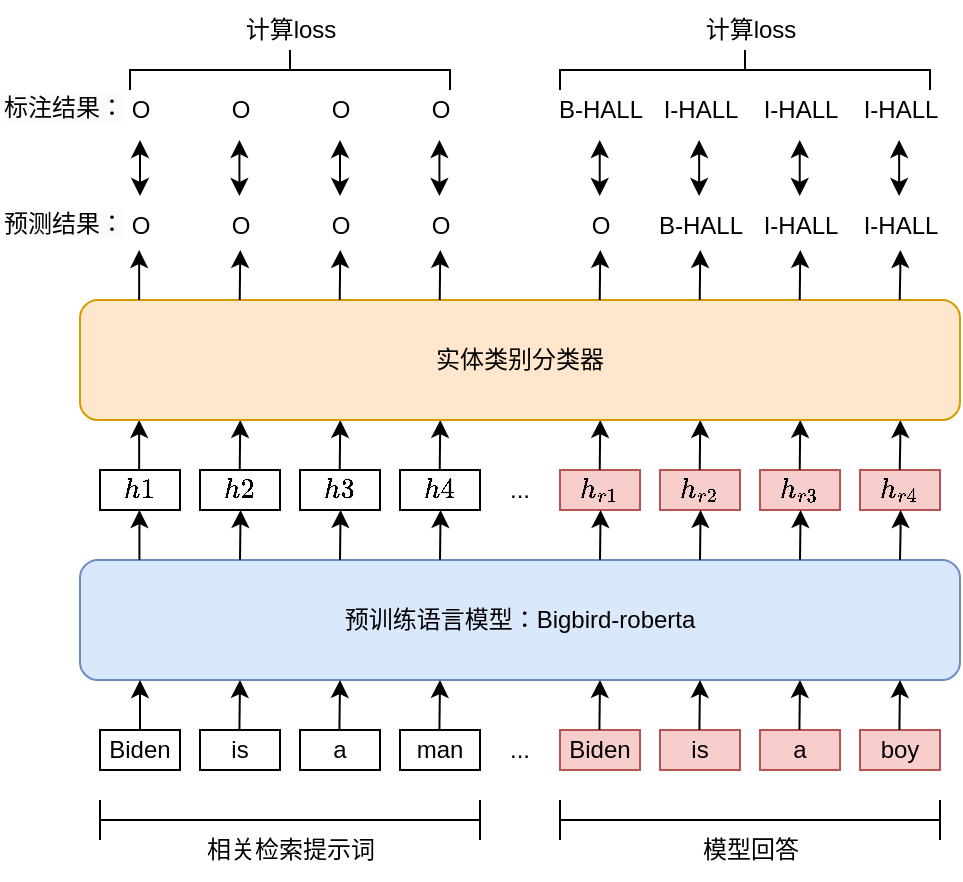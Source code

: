 <mxfile version="24.0.7" type="github" pages="3">
  <diagram name="第 1 页" id="Zc-eI03FVCKxNuxr0bWm">
    <mxGraphModel dx="1044" dy="591" grid="1" gridSize="10" guides="1" tooltips="1" connect="1" arrows="1" fold="1" page="1" pageScale="1" pageWidth="827" pageHeight="1169" math="1" shadow="0">
      <root>
        <mxCell id="0" />
        <mxCell id="1" parent="0" />
        <mxCell id="HCkqNYR4BkQpzn93FW9C-5" value="Biden" style="rounded=0;whiteSpace=wrap;html=1;fillColor=#f8cecc;strokeColor=#b85450;" vertex="1" parent="1">
          <mxGeometry x="360" y="425" width="40" height="20" as="geometry" />
        </mxCell>
        <mxCell id="HCkqNYR4BkQpzn93FW9C-7" value="is" style="rounded=0;whiteSpace=wrap;html=1;fillColor=#f8cecc;strokeColor=#b85450;" vertex="1" parent="1">
          <mxGeometry x="410" y="425" width="40" height="20" as="geometry" />
        </mxCell>
        <mxCell id="HCkqNYR4BkQpzn93FW9C-8" value="a" style="rounded=0;whiteSpace=wrap;html=1;fillColor=#f8cecc;strokeColor=#b85450;" vertex="1" parent="1">
          <mxGeometry x="460" y="425" width="40" height="20" as="geometry" />
        </mxCell>
        <mxCell id="HCkqNYR4BkQpzn93FW9C-9" value="boy" style="rounded=0;whiteSpace=wrap;html=1;fillColor=#f8cecc;strokeColor=#b85450;" vertex="1" parent="1">
          <mxGeometry x="510" y="425" width="40" height="20" as="geometry" />
        </mxCell>
        <mxCell id="HCkqNYR4BkQpzn93FW9C-11" value="Biden" style="rounded=0;whiteSpace=wrap;html=1;" vertex="1" parent="1">
          <mxGeometry x="130" y="425" width="40" height="20" as="geometry" />
        </mxCell>
        <mxCell id="HCkqNYR4BkQpzn93FW9C-13" value="..." style="text;html=1;align=center;verticalAlign=middle;whiteSpace=wrap;rounded=0;" vertex="1" parent="1">
          <mxGeometry x="310" y="420" width="60" height="30" as="geometry" />
        </mxCell>
        <mxCell id="HCkqNYR4BkQpzn93FW9C-16" value="is" style="rounded=0;whiteSpace=wrap;html=1;" vertex="1" parent="1">
          <mxGeometry x="180" y="425" width="40" height="20" as="geometry" />
        </mxCell>
        <mxCell id="HCkqNYR4BkQpzn93FW9C-17" value="a" style="rounded=0;whiteSpace=wrap;html=1;" vertex="1" parent="1">
          <mxGeometry x="230" y="425" width="40" height="20" as="geometry" />
        </mxCell>
        <mxCell id="HCkqNYR4BkQpzn93FW9C-18" value="man" style="rounded=0;whiteSpace=wrap;html=1;" vertex="1" parent="1">
          <mxGeometry x="280" y="425" width="40" height="20" as="geometry" />
        </mxCell>
        <mxCell id="HCkqNYR4BkQpzn93FW9C-20" value="" style="shape=crossbar;whiteSpace=wrap;html=1;rounded=1;" vertex="1" parent="1">
          <mxGeometry x="130" y="460" width="190" height="20" as="geometry" />
        </mxCell>
        <mxCell id="HCkqNYR4BkQpzn93FW9C-22" value="相关检索提示词" style="text;html=1;align=center;verticalAlign=middle;resizable=0;points=[];autosize=1;strokeColor=none;fillColor=none;" vertex="1" parent="1">
          <mxGeometry x="170" y="470" width="110" height="30" as="geometry" />
        </mxCell>
        <mxCell id="HCkqNYR4BkQpzn93FW9C-23" value="" style="shape=crossbar;whiteSpace=wrap;html=1;rounded=1;" vertex="1" parent="1">
          <mxGeometry x="360" y="460" width="190" height="20" as="geometry" />
        </mxCell>
        <mxCell id="HCkqNYR4BkQpzn93FW9C-24" value="模型回答" style="text;html=1;align=center;verticalAlign=middle;resizable=0;points=[];autosize=1;strokeColor=none;fillColor=none;" vertex="1" parent="1">
          <mxGeometry x="420" y="470" width="70" height="30" as="geometry" />
        </mxCell>
        <mxCell id="HCkqNYR4BkQpzn93FW9C-27" value="预训练语言模型：Bigbird-roberta" style="rounded=1;whiteSpace=wrap;html=1;fillColor=#dae8fc;strokeColor=#6c8ebf;" vertex="1" parent="1">
          <mxGeometry x="120" y="340" width="440" height="60" as="geometry" />
        </mxCell>
        <mxCell id="HCkqNYR4BkQpzn93FW9C-28" value="" style="endArrow=classic;html=1;rounded=0;exitX=0.5;exitY=0;exitDx=0;exitDy=0;" edge="1" parent="1" source="HCkqNYR4BkQpzn93FW9C-11">
          <mxGeometry width="50" height="50" relative="1" as="geometry">
            <mxPoint x="370" y="330" as="sourcePoint" />
            <mxPoint x="150" y="400" as="targetPoint" />
          </mxGeometry>
        </mxCell>
        <mxCell id="HCkqNYR4BkQpzn93FW9C-29" value="" style="endArrow=classic;html=1;rounded=0;exitX=0.5;exitY=0;exitDx=0;exitDy=0;" edge="1" parent="1">
          <mxGeometry width="50" height="50" relative="1" as="geometry">
            <mxPoint x="199.71" y="425" as="sourcePoint" />
            <mxPoint x="200" y="400" as="targetPoint" />
          </mxGeometry>
        </mxCell>
        <mxCell id="HCkqNYR4BkQpzn93FW9C-30" value="" style="endArrow=classic;html=1;rounded=0;exitX=0.5;exitY=0;exitDx=0;exitDy=0;" edge="1" parent="1">
          <mxGeometry width="50" height="50" relative="1" as="geometry">
            <mxPoint x="249.71" y="425" as="sourcePoint" />
            <mxPoint x="250" y="400" as="targetPoint" />
          </mxGeometry>
        </mxCell>
        <mxCell id="HCkqNYR4BkQpzn93FW9C-31" value="" style="endArrow=classic;html=1;rounded=0;exitX=0.5;exitY=0;exitDx=0;exitDy=0;" edge="1" parent="1">
          <mxGeometry width="50" height="50" relative="1" as="geometry">
            <mxPoint x="299.71" y="425" as="sourcePoint" />
            <mxPoint x="300" y="400" as="targetPoint" />
          </mxGeometry>
        </mxCell>
        <mxCell id="HCkqNYR4BkQpzn93FW9C-32" value="" style="endArrow=classic;html=1;rounded=0;exitX=0.5;exitY=0;exitDx=0;exitDy=0;" edge="1" parent="1">
          <mxGeometry width="50" height="50" relative="1" as="geometry">
            <mxPoint x="379.71" y="425" as="sourcePoint" />
            <mxPoint x="380" y="400" as="targetPoint" />
          </mxGeometry>
        </mxCell>
        <mxCell id="HCkqNYR4BkQpzn93FW9C-33" value="" style="endArrow=classic;html=1;rounded=0;exitX=0.5;exitY=0;exitDx=0;exitDy=0;" edge="1" parent="1">
          <mxGeometry width="50" height="50" relative="1" as="geometry">
            <mxPoint x="429.71" y="425" as="sourcePoint" />
            <mxPoint x="430" y="400" as="targetPoint" />
          </mxGeometry>
        </mxCell>
        <mxCell id="HCkqNYR4BkQpzn93FW9C-34" value="" style="endArrow=classic;html=1;rounded=0;exitX=0.5;exitY=0;exitDx=0;exitDy=0;" edge="1" parent="1">
          <mxGeometry width="50" height="50" relative="1" as="geometry">
            <mxPoint x="479.71" y="425" as="sourcePoint" />
            <mxPoint x="480" y="400" as="targetPoint" />
          </mxGeometry>
        </mxCell>
        <mxCell id="HCkqNYR4BkQpzn93FW9C-35" value="" style="endArrow=classic;html=1;rounded=0;exitX=0.5;exitY=0;exitDx=0;exitDy=0;" edge="1" parent="1">
          <mxGeometry width="50" height="50" relative="1" as="geometry">
            <mxPoint x="529.71" y="425" as="sourcePoint" />
            <mxPoint x="530" y="400" as="targetPoint" />
          </mxGeometry>
        </mxCell>
        <mxCell id="HCkqNYR4BkQpzn93FW9C-36" value="`h_{r1}`" style="rounded=0;whiteSpace=wrap;html=1;fillColor=#f8cecc;strokeColor=#b85450;" vertex="1" parent="1">
          <mxGeometry x="360" y="295" width="40" height="20" as="geometry" />
        </mxCell>
        <mxCell id="HCkqNYR4BkQpzn93FW9C-37" value="`h_{r2}`" style="rounded=0;whiteSpace=wrap;html=1;fillColor=#f8cecc;strokeColor=#b85450;" vertex="1" parent="1">
          <mxGeometry x="410" y="295" width="40" height="20" as="geometry" />
        </mxCell>
        <mxCell id="HCkqNYR4BkQpzn93FW9C-38" value="`h_{r3}`" style="rounded=0;whiteSpace=wrap;html=1;fillColor=#f8cecc;strokeColor=#b85450;" vertex="1" parent="1">
          <mxGeometry x="460" y="295" width="40" height="20" as="geometry" />
        </mxCell>
        <mxCell id="HCkqNYR4BkQpzn93FW9C-39" value="`h_{r4}`" style="rounded=0;whiteSpace=wrap;html=1;fillColor=#f8cecc;strokeColor=#b85450;" vertex="1" parent="1">
          <mxGeometry x="510" y="295" width="40" height="20" as="geometry" />
        </mxCell>
        <mxCell id="HCkqNYR4BkQpzn93FW9C-40" value="`h1`" style="rounded=0;whiteSpace=wrap;html=1;" vertex="1" parent="1">
          <mxGeometry x="130" y="295" width="40" height="20" as="geometry" />
        </mxCell>
        <mxCell id="HCkqNYR4BkQpzn93FW9C-41" value="..." style="text;html=1;align=center;verticalAlign=middle;whiteSpace=wrap;rounded=0;" vertex="1" parent="1">
          <mxGeometry x="310" y="290" width="60" height="30" as="geometry" />
        </mxCell>
        <mxCell id="HCkqNYR4BkQpzn93FW9C-42" value="`h2`" style="rounded=0;whiteSpace=wrap;html=1;" vertex="1" parent="1">
          <mxGeometry x="180" y="295" width="40" height="20" as="geometry" />
        </mxCell>
        <mxCell id="HCkqNYR4BkQpzn93FW9C-43" value="`h3`" style="rounded=0;whiteSpace=wrap;html=1;" vertex="1" parent="1">
          <mxGeometry x="230" y="295" width="40" height="20" as="geometry" />
        </mxCell>
        <mxCell id="HCkqNYR4BkQpzn93FW9C-44" value="`h4`" style="rounded=0;whiteSpace=wrap;html=1;" vertex="1" parent="1">
          <mxGeometry x="280" y="295" width="40" height="20" as="geometry" />
        </mxCell>
        <mxCell id="HCkqNYR4BkQpzn93FW9C-46" value="" style="endArrow=classic;html=1;rounded=0;exitX=0.5;exitY=0;exitDx=0;exitDy=0;" edge="1" parent="1">
          <mxGeometry width="50" height="50" relative="1" as="geometry">
            <mxPoint x="149.71" y="340" as="sourcePoint" />
            <mxPoint x="149.71" y="315" as="targetPoint" />
          </mxGeometry>
        </mxCell>
        <mxCell id="HCkqNYR4BkQpzn93FW9C-47" value="" style="endArrow=classic;html=1;rounded=0;exitX=0.5;exitY=0;exitDx=0;exitDy=0;" edge="1" parent="1">
          <mxGeometry width="50" height="50" relative="1" as="geometry">
            <mxPoint x="200" y="340" as="sourcePoint" />
            <mxPoint x="200.29" y="315" as="targetPoint" />
          </mxGeometry>
        </mxCell>
        <mxCell id="HCkqNYR4BkQpzn93FW9C-48" value="" style="endArrow=classic;html=1;rounded=0;exitX=0.5;exitY=0;exitDx=0;exitDy=0;" edge="1" parent="1">
          <mxGeometry width="50" height="50" relative="1" as="geometry">
            <mxPoint x="250.0" y="340" as="sourcePoint" />
            <mxPoint x="250.29" y="315" as="targetPoint" />
          </mxGeometry>
        </mxCell>
        <mxCell id="HCkqNYR4BkQpzn93FW9C-49" value="" style="endArrow=classic;html=1;rounded=0;exitX=0.5;exitY=0;exitDx=0;exitDy=0;" edge="1" parent="1">
          <mxGeometry width="50" height="50" relative="1" as="geometry">
            <mxPoint x="300.0" y="340" as="sourcePoint" />
            <mxPoint x="300.29" y="315" as="targetPoint" />
          </mxGeometry>
        </mxCell>
        <mxCell id="HCkqNYR4BkQpzn93FW9C-50" value="" style="endArrow=classic;html=1;rounded=0;exitX=0.5;exitY=0;exitDx=0;exitDy=0;" edge="1" parent="1">
          <mxGeometry width="50" height="50" relative="1" as="geometry">
            <mxPoint x="380.0" y="340" as="sourcePoint" />
            <mxPoint x="380.29" y="315" as="targetPoint" />
          </mxGeometry>
        </mxCell>
        <mxCell id="HCkqNYR4BkQpzn93FW9C-51" value="" style="endArrow=classic;html=1;rounded=0;exitX=0.5;exitY=0;exitDx=0;exitDy=0;" edge="1" parent="1">
          <mxGeometry width="50" height="50" relative="1" as="geometry">
            <mxPoint x="430.0" y="340" as="sourcePoint" />
            <mxPoint x="430.29" y="315" as="targetPoint" />
          </mxGeometry>
        </mxCell>
        <mxCell id="HCkqNYR4BkQpzn93FW9C-52" value="" style="endArrow=classic;html=1;rounded=0;exitX=0.5;exitY=0;exitDx=0;exitDy=0;" edge="1" parent="1">
          <mxGeometry width="50" height="50" relative="1" as="geometry">
            <mxPoint x="480.0" y="340" as="sourcePoint" />
            <mxPoint x="480.29" y="315" as="targetPoint" />
          </mxGeometry>
        </mxCell>
        <mxCell id="HCkqNYR4BkQpzn93FW9C-53" value="" style="endArrow=classic;html=1;rounded=0;exitX=0.5;exitY=0;exitDx=0;exitDy=0;" edge="1" parent="1">
          <mxGeometry width="50" height="50" relative="1" as="geometry">
            <mxPoint x="530" y="340" as="sourcePoint" />
            <mxPoint x="530.29" y="315" as="targetPoint" />
            <Array as="points">
              <mxPoint x="530.29" y="325" />
            </Array>
          </mxGeometry>
        </mxCell>
        <mxCell id="HCkqNYR4BkQpzn93FW9C-54" value="" style="endArrow=classic;html=1;rounded=0;exitX=0.5;exitY=0;exitDx=0;exitDy=0;" edge="1" parent="1">
          <mxGeometry width="50" height="50" relative="1" as="geometry">
            <mxPoint x="149.57" y="295" as="sourcePoint" />
            <mxPoint x="149.57" y="270" as="targetPoint" />
          </mxGeometry>
        </mxCell>
        <mxCell id="HCkqNYR4BkQpzn93FW9C-55" value="" style="endArrow=classic;html=1;rounded=0;exitX=0.5;exitY=0;exitDx=0;exitDy=0;" edge="1" parent="1">
          <mxGeometry width="50" height="50" relative="1" as="geometry">
            <mxPoint x="199.86" y="295" as="sourcePoint" />
            <mxPoint x="200.15" y="270" as="targetPoint" />
          </mxGeometry>
        </mxCell>
        <mxCell id="HCkqNYR4BkQpzn93FW9C-56" value="" style="endArrow=classic;html=1;rounded=0;exitX=0.5;exitY=0;exitDx=0;exitDy=0;" edge="1" parent="1">
          <mxGeometry width="50" height="50" relative="1" as="geometry">
            <mxPoint x="249.86" y="295" as="sourcePoint" />
            <mxPoint x="250.15" y="270" as="targetPoint" />
          </mxGeometry>
        </mxCell>
        <mxCell id="HCkqNYR4BkQpzn93FW9C-57" value="" style="endArrow=classic;html=1;rounded=0;exitX=0.5;exitY=0;exitDx=0;exitDy=0;" edge="1" parent="1">
          <mxGeometry width="50" height="50" relative="1" as="geometry">
            <mxPoint x="299.86" y="295" as="sourcePoint" />
            <mxPoint x="300.15" y="270" as="targetPoint" />
          </mxGeometry>
        </mxCell>
        <mxCell id="HCkqNYR4BkQpzn93FW9C-58" value="" style="endArrow=classic;html=1;rounded=0;exitX=0.5;exitY=0;exitDx=0;exitDy=0;" edge="1" parent="1">
          <mxGeometry width="50" height="50" relative="1" as="geometry">
            <mxPoint x="379.86" y="295" as="sourcePoint" />
            <mxPoint x="380.15" y="270" as="targetPoint" />
          </mxGeometry>
        </mxCell>
        <mxCell id="HCkqNYR4BkQpzn93FW9C-59" value="" style="endArrow=classic;html=1;rounded=0;exitX=0.5;exitY=0;exitDx=0;exitDy=0;" edge="1" parent="1">
          <mxGeometry width="50" height="50" relative="1" as="geometry">
            <mxPoint x="429.86" y="295" as="sourcePoint" />
            <mxPoint x="430.15" y="270" as="targetPoint" />
          </mxGeometry>
        </mxCell>
        <mxCell id="HCkqNYR4BkQpzn93FW9C-60" value="" style="endArrow=classic;html=1;rounded=0;exitX=0.5;exitY=0;exitDx=0;exitDy=0;" edge="1" parent="1">
          <mxGeometry width="50" height="50" relative="1" as="geometry">
            <mxPoint x="479.86" y="295" as="sourcePoint" />
            <mxPoint x="480.15" y="270" as="targetPoint" />
          </mxGeometry>
        </mxCell>
        <mxCell id="HCkqNYR4BkQpzn93FW9C-61" value="" style="endArrow=classic;html=1;rounded=0;exitX=0.5;exitY=0;exitDx=0;exitDy=0;" edge="1" parent="1">
          <mxGeometry width="50" height="50" relative="1" as="geometry">
            <mxPoint x="529.86" y="295" as="sourcePoint" />
            <mxPoint x="530.15" y="270" as="targetPoint" />
            <Array as="points">
              <mxPoint x="530.15" y="280" />
            </Array>
          </mxGeometry>
        </mxCell>
        <mxCell id="HCkqNYR4BkQpzn93FW9C-62" value="实体类别分类器" style="rounded=1;whiteSpace=wrap;html=1;fillColor=#ffe6cc;strokeColor=#d79b00;" vertex="1" parent="1">
          <mxGeometry x="120" y="210" width="440" height="60" as="geometry" />
        </mxCell>
        <mxCell id="HCkqNYR4BkQpzn93FW9C-63" value="" style="endArrow=classic;html=1;rounded=0;exitX=0.5;exitY=0;exitDx=0;exitDy=0;" edge="1" parent="1">
          <mxGeometry width="50" height="50" relative="1" as="geometry">
            <mxPoint x="149.57" y="210" as="sourcePoint" />
            <mxPoint x="149.57" y="185" as="targetPoint" />
          </mxGeometry>
        </mxCell>
        <mxCell id="HCkqNYR4BkQpzn93FW9C-64" value="" style="endArrow=classic;html=1;rounded=0;exitX=0.5;exitY=0;exitDx=0;exitDy=0;" edge="1" parent="1">
          <mxGeometry width="50" height="50" relative="1" as="geometry">
            <mxPoint x="199.86" y="210" as="sourcePoint" />
            <mxPoint x="200.15" y="185" as="targetPoint" />
          </mxGeometry>
        </mxCell>
        <mxCell id="HCkqNYR4BkQpzn93FW9C-65" value="" style="endArrow=classic;html=1;rounded=0;exitX=0.5;exitY=0;exitDx=0;exitDy=0;" edge="1" parent="1">
          <mxGeometry width="50" height="50" relative="1" as="geometry">
            <mxPoint x="249.86" y="210" as="sourcePoint" />
            <mxPoint x="250.15" y="185" as="targetPoint" />
          </mxGeometry>
        </mxCell>
        <mxCell id="HCkqNYR4BkQpzn93FW9C-66" value="" style="endArrow=classic;html=1;rounded=0;exitX=0.5;exitY=0;exitDx=0;exitDy=0;" edge="1" parent="1">
          <mxGeometry width="50" height="50" relative="1" as="geometry">
            <mxPoint x="299.86" y="210" as="sourcePoint" />
            <mxPoint x="300.15" y="185" as="targetPoint" />
          </mxGeometry>
        </mxCell>
        <mxCell id="HCkqNYR4BkQpzn93FW9C-67" value="" style="endArrow=classic;html=1;rounded=0;exitX=0.5;exitY=0;exitDx=0;exitDy=0;" edge="1" parent="1">
          <mxGeometry width="50" height="50" relative="1" as="geometry">
            <mxPoint x="379.86" y="210" as="sourcePoint" />
            <mxPoint x="380.15" y="185" as="targetPoint" />
          </mxGeometry>
        </mxCell>
        <mxCell id="HCkqNYR4BkQpzn93FW9C-68" value="" style="endArrow=classic;html=1;rounded=0;exitX=0.5;exitY=0;exitDx=0;exitDy=0;" edge="1" parent="1">
          <mxGeometry width="50" height="50" relative="1" as="geometry">
            <mxPoint x="429.86" y="210" as="sourcePoint" />
            <mxPoint x="430.15" y="185" as="targetPoint" />
          </mxGeometry>
        </mxCell>
        <mxCell id="HCkqNYR4BkQpzn93FW9C-69" value="" style="endArrow=classic;html=1;rounded=0;exitX=0.5;exitY=0;exitDx=0;exitDy=0;" edge="1" parent="1">
          <mxGeometry width="50" height="50" relative="1" as="geometry">
            <mxPoint x="479.86" y="210" as="sourcePoint" />
            <mxPoint x="480.15" y="185" as="targetPoint" />
          </mxGeometry>
        </mxCell>
        <mxCell id="HCkqNYR4BkQpzn93FW9C-70" value="" style="endArrow=classic;html=1;rounded=0;exitX=0.5;exitY=0;exitDx=0;exitDy=0;" edge="1" parent="1">
          <mxGeometry width="50" height="50" relative="1" as="geometry">
            <mxPoint x="529.86" y="210" as="sourcePoint" />
            <mxPoint x="530.15" y="185" as="targetPoint" />
            <Array as="points">
              <mxPoint x="530.15" y="195" />
            </Array>
          </mxGeometry>
        </mxCell>
        <mxCell id="HCkqNYR4BkQpzn93FW9C-81" value="O" style="text;html=1;align=center;verticalAlign=middle;resizable=0;points=[];autosize=1;strokeColor=none;fillColor=none;" vertex="1" parent="1">
          <mxGeometry x="135" y="158" width="30" height="30" as="geometry" />
        </mxCell>
        <mxCell id="HCkqNYR4BkQpzn93FW9C-82" value="O" style="text;html=1;align=center;verticalAlign=middle;resizable=0;points=[];autosize=1;strokeColor=none;fillColor=none;" vertex="1" parent="1">
          <mxGeometry x="185" y="158" width="30" height="30" as="geometry" />
        </mxCell>
        <mxCell id="HCkqNYR4BkQpzn93FW9C-83" value="O" style="text;html=1;align=center;verticalAlign=middle;resizable=0;points=[];autosize=1;strokeColor=none;fillColor=none;" vertex="1" parent="1">
          <mxGeometry x="235" y="158" width="30" height="30" as="geometry" />
        </mxCell>
        <mxCell id="HCkqNYR4BkQpzn93FW9C-84" value="O" style="text;html=1;align=center;verticalAlign=middle;resizable=0;points=[];autosize=1;strokeColor=none;fillColor=none;" vertex="1" parent="1">
          <mxGeometry x="285" y="158" width="30" height="30" as="geometry" />
        </mxCell>
        <mxCell id="HCkqNYR4BkQpzn93FW9C-87" value="B-HALL" style="text;html=1;align=center;verticalAlign=middle;resizable=0;points=[];autosize=1;strokeColor=none;fillColor=none;" vertex="1" parent="1">
          <mxGeometry x="395" y="158" width="70" height="30" as="geometry" />
        </mxCell>
        <mxCell id="HCkqNYR4BkQpzn93FW9C-88" value="I-HALL" style="text;html=1;align=center;verticalAlign=middle;resizable=0;points=[];autosize=1;strokeColor=none;fillColor=none;" vertex="1" parent="1">
          <mxGeometry x="450" y="158" width="60" height="30" as="geometry" />
        </mxCell>
        <mxCell id="HCkqNYR4BkQpzn93FW9C-89" value="I-HALL" style="text;html=1;align=center;verticalAlign=middle;resizable=0;points=[];autosize=1;strokeColor=none;fillColor=none;" vertex="1" parent="1">
          <mxGeometry x="500" y="158" width="60" height="30" as="geometry" />
        </mxCell>
        <mxCell id="HCkqNYR4BkQpzn93FW9C-90" value="O" style="text;html=1;align=center;verticalAlign=middle;resizable=0;points=[];autosize=1;strokeColor=none;fillColor=none;" vertex="1" parent="1">
          <mxGeometry x="135" y="100" width="30" height="30" as="geometry" />
        </mxCell>
        <mxCell id="HCkqNYR4BkQpzn93FW9C-91" value="O" style="text;html=1;align=center;verticalAlign=middle;resizable=0;points=[];autosize=1;strokeColor=none;fillColor=none;" vertex="1" parent="1">
          <mxGeometry x="185" y="100" width="30" height="30" as="geometry" />
        </mxCell>
        <mxCell id="HCkqNYR4BkQpzn93FW9C-92" value="O" style="text;html=1;align=center;verticalAlign=middle;resizable=0;points=[];autosize=1;strokeColor=none;fillColor=none;" vertex="1" parent="1">
          <mxGeometry x="235" y="100" width="30" height="30" as="geometry" />
        </mxCell>
        <mxCell id="HCkqNYR4BkQpzn93FW9C-93" value="O" style="text;html=1;align=center;verticalAlign=middle;resizable=0;points=[];autosize=1;strokeColor=none;fillColor=none;" vertex="1" parent="1">
          <mxGeometry x="285" y="100" width="30" height="30" as="geometry" />
        </mxCell>
        <mxCell id="HCkqNYR4BkQpzn93FW9C-94" value="B-HALL" style="text;html=1;align=center;verticalAlign=middle;resizable=0;points=[];autosize=1;strokeColor=none;fillColor=none;" vertex="1" parent="1">
          <mxGeometry x="345" y="100" width="70" height="30" as="geometry" />
        </mxCell>
        <mxCell id="HCkqNYR4BkQpzn93FW9C-95" value="I-HALL" style="text;html=1;align=center;verticalAlign=middle;resizable=0;points=[];autosize=1;strokeColor=none;fillColor=none;" vertex="1" parent="1">
          <mxGeometry x="400" y="100" width="60" height="30" as="geometry" />
        </mxCell>
        <mxCell id="HCkqNYR4BkQpzn93FW9C-96" value="I-HALL" style="text;html=1;align=center;verticalAlign=middle;resizable=0;points=[];autosize=1;strokeColor=none;fillColor=none;" vertex="1" parent="1">
          <mxGeometry x="450" y="100" width="60" height="30" as="geometry" />
        </mxCell>
        <mxCell id="HCkqNYR4BkQpzn93FW9C-97" value="I-HALL" style="text;html=1;align=center;verticalAlign=middle;resizable=0;points=[];autosize=1;strokeColor=none;fillColor=none;" vertex="1" parent="1">
          <mxGeometry x="500" y="100" width="60" height="30" as="geometry" />
        </mxCell>
        <mxCell id="HCkqNYR4BkQpzn93FW9C-98" value="O" style="text;html=1;align=center;verticalAlign=middle;resizable=0;points=[];autosize=1;strokeColor=none;fillColor=none;" vertex="1" parent="1">
          <mxGeometry x="365" y="158" width="30" height="30" as="geometry" />
        </mxCell>
        <mxCell id="HCkqNYR4BkQpzn93FW9C-99" value="" style="endArrow=classic;startArrow=classic;html=1;rounded=0;" edge="1" parent="1" source="HCkqNYR4BkQpzn93FW9C-81">
          <mxGeometry width="50" height="50" relative="1" as="geometry">
            <mxPoint x="50" y="130" as="sourcePoint" />
            <mxPoint x="150" y="130" as="targetPoint" />
          </mxGeometry>
        </mxCell>
        <mxCell id="HCkqNYR4BkQpzn93FW9C-100" value="" style="endArrow=classic;startArrow=classic;html=1;rounded=0;" edge="1" parent="1">
          <mxGeometry width="50" height="50" relative="1" as="geometry">
            <mxPoint x="199.71" y="158" as="sourcePoint" />
            <mxPoint x="199.71" y="130" as="targetPoint" />
          </mxGeometry>
        </mxCell>
        <mxCell id="HCkqNYR4BkQpzn93FW9C-101" value="" style="endArrow=classic;startArrow=classic;html=1;rounded=0;" edge="1" parent="1">
          <mxGeometry width="50" height="50" relative="1" as="geometry">
            <mxPoint x="250" y="158" as="sourcePoint" />
            <mxPoint x="250" y="130" as="targetPoint" />
          </mxGeometry>
        </mxCell>
        <mxCell id="HCkqNYR4BkQpzn93FW9C-102" value="" style="endArrow=classic;startArrow=classic;html=1;rounded=0;" edge="1" parent="1">
          <mxGeometry width="50" height="50" relative="1" as="geometry">
            <mxPoint x="299.71" y="158" as="sourcePoint" />
            <mxPoint x="299.71" y="130" as="targetPoint" />
          </mxGeometry>
        </mxCell>
        <mxCell id="HCkqNYR4BkQpzn93FW9C-103" value="" style="endArrow=classic;startArrow=classic;html=1;rounded=0;" edge="1" parent="1">
          <mxGeometry width="50" height="50" relative="1" as="geometry">
            <mxPoint x="379.86" y="158" as="sourcePoint" />
            <mxPoint x="379.86" y="130" as="targetPoint" />
          </mxGeometry>
        </mxCell>
        <mxCell id="HCkqNYR4BkQpzn93FW9C-104" value="" style="endArrow=classic;startArrow=classic;html=1;rounded=0;" edge="1" parent="1">
          <mxGeometry width="50" height="50" relative="1" as="geometry">
            <mxPoint x="429.57" y="158" as="sourcePoint" />
            <mxPoint x="429.57" y="130" as="targetPoint" />
          </mxGeometry>
        </mxCell>
        <mxCell id="HCkqNYR4BkQpzn93FW9C-105" value="" style="endArrow=classic;startArrow=classic;html=1;rounded=0;" edge="1" parent="1">
          <mxGeometry width="50" height="50" relative="1" as="geometry">
            <mxPoint x="479.86" y="158" as="sourcePoint" />
            <mxPoint x="479.86" y="130" as="targetPoint" />
          </mxGeometry>
        </mxCell>
        <mxCell id="HCkqNYR4BkQpzn93FW9C-106" value="" style="endArrow=classic;startArrow=classic;html=1;rounded=0;" edge="1" parent="1">
          <mxGeometry width="50" height="50" relative="1" as="geometry">
            <mxPoint x="529.57" y="158" as="sourcePoint" />
            <mxPoint x="529.57" y="130" as="targetPoint" />
          </mxGeometry>
        </mxCell>
        <mxCell id="HCkqNYR4BkQpzn93FW9C-113" value="&lt;span style=&quot;color: rgb(0, 0, 0); font-family: Helvetica; font-size: 12px; font-style: normal; font-variant-ligatures: normal; font-variant-caps: normal; font-weight: 400; letter-spacing: normal; orphans: 2; text-align: center; text-indent: 0px; text-transform: none; widows: 2; word-spacing: 0px; -webkit-text-stroke-width: 0px; white-space: nowrap; background-color: rgb(251, 251, 251); text-decoration-thickness: initial; text-decoration-style: initial; text-decoration-color: initial; display: inline !important; float: none;&quot;&gt;标注结果：&lt;/span&gt;" style="text;whiteSpace=wrap;html=1;" vertex="1" parent="1">
          <mxGeometry x="80" y="100" width="80" height="40" as="geometry" />
        </mxCell>
        <mxCell id="HCkqNYR4BkQpzn93FW9C-114" value="&lt;span style=&quot;color: rgb(0, 0, 0); font-family: Helvetica; font-size: 12px; font-style: normal; font-variant-ligatures: normal; font-variant-caps: normal; font-weight: 400; letter-spacing: normal; orphans: 2; text-align: center; text-indent: 0px; text-transform: none; widows: 2; word-spacing: 0px; -webkit-text-stroke-width: 0px; white-space: nowrap; background-color: rgb(251, 251, 251); text-decoration-thickness: initial; text-decoration-style: initial; text-decoration-color: initial; display: inline !important; float: none;&quot;&gt;预测结果：&lt;/span&gt;" style="text;whiteSpace=wrap;html=1;" vertex="1" parent="1">
          <mxGeometry x="80" y="158" width="80" height="40" as="geometry" />
        </mxCell>
        <mxCell id="dsquZpqFLy3U8V9KD3eg-1" value="计算loss" style="text;html=1;align=center;verticalAlign=middle;resizable=0;points=[];autosize=1;strokeColor=none;fillColor=none;" vertex="1" parent="1">
          <mxGeometry x="190" y="60" width="70" height="30" as="geometry" />
        </mxCell>
        <mxCell id="dsquZpqFLy3U8V9KD3eg-2" value="" style="strokeWidth=1;html=1;shape=mxgraph.flowchart.annotation_2;align=left;labelPosition=right;pointerEvents=1;rotation=90;" vertex="1" parent="1">
          <mxGeometry x="215" y="15" width="20" height="160" as="geometry" />
        </mxCell>
        <mxCell id="dsquZpqFLy3U8V9KD3eg-3" value="计算loss" style="text;html=1;align=center;verticalAlign=middle;resizable=0;points=[];autosize=1;strokeColor=none;fillColor=none;" vertex="1" parent="1">
          <mxGeometry x="420" y="60" width="70" height="30" as="geometry" />
        </mxCell>
        <mxCell id="dsquZpqFLy3U8V9KD3eg-4" value="" style="strokeWidth=1;html=1;shape=mxgraph.flowchart.annotation_2;align=left;labelPosition=right;pointerEvents=1;rotation=90;" vertex="1" parent="1">
          <mxGeometry x="442.5" y="2.5" width="20" height="185" as="geometry" />
        </mxCell>
      </root>
    </mxGraphModel>
  </diagram>
  <diagram id="lwm2bAy0BQXJ80q4aKBd" name="第 2 页">
    <mxGraphModel dx="1044" dy="591" grid="1" gridSize="10" guides="1" tooltips="1" connect="1" arrows="1" fold="1" page="1" pageScale="1" pageWidth="827" pageHeight="1169" math="1" shadow="0">
      <root>
        <mxCell id="0" />
        <mxCell id="1" parent="0" />
        <mxCell id="QuZZ2QGT1qSEwIdBFvbi-1" value="Biden" style="rounded=0;whiteSpace=wrap;html=1;fillColor=#f8cecc;strokeColor=#b85450;" vertex="1" parent="1">
          <mxGeometry x="360" y="425" width="40" height="20" as="geometry" />
        </mxCell>
        <mxCell id="QuZZ2QGT1qSEwIdBFvbi-2" value="is" style="rounded=0;whiteSpace=wrap;html=1;fillColor=#f8cecc;strokeColor=#b85450;" vertex="1" parent="1">
          <mxGeometry x="410" y="425" width="40" height="20" as="geometry" />
        </mxCell>
        <mxCell id="QuZZ2QGT1qSEwIdBFvbi-3" value="a" style="rounded=0;whiteSpace=wrap;html=1;fillColor=#f8cecc;strokeColor=#b85450;" vertex="1" parent="1">
          <mxGeometry x="460" y="425" width="40" height="20" as="geometry" />
        </mxCell>
        <mxCell id="QuZZ2QGT1qSEwIdBFvbi-4" value="boy" style="rounded=0;whiteSpace=wrap;html=1;fillColor=#f8cecc;strokeColor=#b85450;" vertex="1" parent="1">
          <mxGeometry x="510" y="425" width="40" height="20" as="geometry" />
        </mxCell>
        <mxCell id="QuZZ2QGT1qSEwIdBFvbi-5" value="Biden" style="rounded=0;whiteSpace=wrap;html=1;" vertex="1" parent="1">
          <mxGeometry x="130" y="425" width="40" height="20" as="geometry" />
        </mxCell>
        <mxCell id="QuZZ2QGT1qSEwIdBFvbi-6" value="..." style="text;html=1;align=center;verticalAlign=middle;whiteSpace=wrap;rounded=0;" vertex="1" parent="1">
          <mxGeometry x="310" y="420" width="60" height="30" as="geometry" />
        </mxCell>
        <mxCell id="QuZZ2QGT1qSEwIdBFvbi-7" value="is" style="rounded=0;whiteSpace=wrap;html=1;" vertex="1" parent="1">
          <mxGeometry x="180" y="425" width="40" height="20" as="geometry" />
        </mxCell>
        <mxCell id="QuZZ2QGT1qSEwIdBFvbi-8" value="a" style="rounded=0;whiteSpace=wrap;html=1;" vertex="1" parent="1">
          <mxGeometry x="230" y="425" width="40" height="20" as="geometry" />
        </mxCell>
        <mxCell id="QuZZ2QGT1qSEwIdBFvbi-9" value="man" style="rounded=0;whiteSpace=wrap;html=1;" vertex="1" parent="1">
          <mxGeometry x="280" y="425" width="40" height="20" as="geometry" />
        </mxCell>
        <mxCell id="QuZZ2QGT1qSEwIdBFvbi-10" value="" style="shape=crossbar;whiteSpace=wrap;html=1;rounded=1;" vertex="1" parent="1">
          <mxGeometry x="130" y="460" width="190" height="20" as="geometry" />
        </mxCell>
        <mxCell id="QuZZ2QGT1qSEwIdBFvbi-11" value="" style="shape=crossbar;whiteSpace=wrap;html=1;rounded=1;" vertex="1" parent="1">
          <mxGeometry x="360" y="460" width="190" height="20" as="geometry" />
        </mxCell>
        <mxCell id="QuZZ2QGT1qSEwIdBFvbi-12" value="预训练语言模型：Bigbird-roberta" style="rounded=1;whiteSpace=wrap;html=1;fillColor=#dae8fc;strokeColor=#6c8ebf;" vertex="1" parent="1">
          <mxGeometry x="120" y="340" width="440" height="60" as="geometry" />
        </mxCell>
        <mxCell id="QuZZ2QGT1qSEwIdBFvbi-13" value="" style="endArrow=classic;html=1;rounded=0;exitX=0.5;exitY=0;exitDx=0;exitDy=0;" edge="1" parent="1" source="QuZZ2QGT1qSEwIdBFvbi-5">
          <mxGeometry width="50" height="50" relative="1" as="geometry">
            <mxPoint x="370" y="330" as="sourcePoint" />
            <mxPoint x="150" y="400" as="targetPoint" />
          </mxGeometry>
        </mxCell>
        <mxCell id="QuZZ2QGT1qSEwIdBFvbi-14" value="" style="endArrow=classic;html=1;rounded=0;exitX=0.5;exitY=0;exitDx=0;exitDy=0;" edge="1" parent="1">
          <mxGeometry width="50" height="50" relative="1" as="geometry">
            <mxPoint x="199.71" y="425" as="sourcePoint" />
            <mxPoint x="200" y="400" as="targetPoint" />
          </mxGeometry>
        </mxCell>
        <mxCell id="QuZZ2QGT1qSEwIdBFvbi-15" value="" style="endArrow=classic;html=1;rounded=0;exitX=0.5;exitY=0;exitDx=0;exitDy=0;" edge="1" parent="1">
          <mxGeometry width="50" height="50" relative="1" as="geometry">
            <mxPoint x="249.71" y="425" as="sourcePoint" />
            <mxPoint x="250" y="400" as="targetPoint" />
          </mxGeometry>
        </mxCell>
        <mxCell id="QuZZ2QGT1qSEwIdBFvbi-16" value="" style="endArrow=classic;html=1;rounded=0;exitX=0.5;exitY=0;exitDx=0;exitDy=0;" edge="1" parent="1">
          <mxGeometry width="50" height="50" relative="1" as="geometry">
            <mxPoint x="299.71" y="425" as="sourcePoint" />
            <mxPoint x="300" y="400" as="targetPoint" />
          </mxGeometry>
        </mxCell>
        <mxCell id="QuZZ2QGT1qSEwIdBFvbi-17" value="" style="endArrow=classic;html=1;rounded=0;exitX=0.5;exitY=0;exitDx=0;exitDy=0;" edge="1" parent="1">
          <mxGeometry width="50" height="50" relative="1" as="geometry">
            <mxPoint x="379.71" y="425" as="sourcePoint" />
            <mxPoint x="380" y="400" as="targetPoint" />
          </mxGeometry>
        </mxCell>
        <mxCell id="QuZZ2QGT1qSEwIdBFvbi-18" value="" style="endArrow=classic;html=1;rounded=0;exitX=0.5;exitY=0;exitDx=0;exitDy=0;" edge="1" parent="1">
          <mxGeometry width="50" height="50" relative="1" as="geometry">
            <mxPoint x="429.71" y="425" as="sourcePoint" />
            <mxPoint x="430" y="400" as="targetPoint" />
          </mxGeometry>
        </mxCell>
        <mxCell id="QuZZ2QGT1qSEwIdBFvbi-19" value="" style="endArrow=classic;html=1;rounded=0;exitX=0.5;exitY=0;exitDx=0;exitDy=0;" edge="1" parent="1">
          <mxGeometry width="50" height="50" relative="1" as="geometry">
            <mxPoint x="479.71" y="425" as="sourcePoint" />
            <mxPoint x="480" y="400" as="targetPoint" />
          </mxGeometry>
        </mxCell>
        <mxCell id="QuZZ2QGT1qSEwIdBFvbi-20" value="" style="endArrow=classic;html=1;rounded=0;exitX=0.5;exitY=0;exitDx=0;exitDy=0;" edge="1" parent="1">
          <mxGeometry width="50" height="50" relative="1" as="geometry">
            <mxPoint x="529.71" y="425" as="sourcePoint" />
            <mxPoint x="530" y="400" as="targetPoint" />
          </mxGeometry>
        </mxCell>
        <mxCell id="QuZZ2QGT1qSEwIdBFvbi-21" value="`h_{r1}`" style="rounded=0;whiteSpace=wrap;html=1;fillColor=#f8cecc;strokeColor=#b85450;" vertex="1" parent="1">
          <mxGeometry x="360" y="295" width="40" height="20" as="geometry" />
        </mxCell>
        <mxCell id="QuZZ2QGT1qSEwIdBFvbi-22" value="`h_{r2}`" style="rounded=0;whiteSpace=wrap;html=1;fillColor=#f8cecc;strokeColor=#b85450;" vertex="1" parent="1">
          <mxGeometry x="410" y="295" width="40" height="20" as="geometry" />
        </mxCell>
        <mxCell id="QuZZ2QGT1qSEwIdBFvbi-23" value="`h_{r3}`" style="rounded=0;whiteSpace=wrap;html=1;fillColor=#f8cecc;strokeColor=#b85450;" vertex="1" parent="1">
          <mxGeometry x="460" y="295" width="40" height="20" as="geometry" />
        </mxCell>
        <mxCell id="QuZZ2QGT1qSEwIdBFvbi-24" value="`h_{r4}`" style="rounded=0;whiteSpace=wrap;html=1;fillColor=#f8cecc;strokeColor=#b85450;" vertex="1" parent="1">
          <mxGeometry x="510" y="295" width="40" height="20" as="geometry" />
        </mxCell>
        <mxCell id="QuZZ2QGT1qSEwIdBFvbi-25" value="`h1`" style="rounded=0;whiteSpace=wrap;html=1;" vertex="1" parent="1">
          <mxGeometry x="130" y="295" width="40" height="20" as="geometry" />
        </mxCell>
        <mxCell id="QuZZ2QGT1qSEwIdBFvbi-26" value="..." style="text;html=1;align=center;verticalAlign=middle;whiteSpace=wrap;rounded=0;" vertex="1" parent="1">
          <mxGeometry x="310" y="290" width="60" height="30" as="geometry" />
        </mxCell>
        <mxCell id="QuZZ2QGT1qSEwIdBFvbi-27" value="`h2`" style="rounded=0;whiteSpace=wrap;html=1;" vertex="1" parent="1">
          <mxGeometry x="180" y="295" width="40" height="20" as="geometry" />
        </mxCell>
        <mxCell id="QuZZ2QGT1qSEwIdBFvbi-28" value="`h3`" style="rounded=0;whiteSpace=wrap;html=1;" vertex="1" parent="1">
          <mxGeometry x="230" y="295" width="40" height="20" as="geometry" />
        </mxCell>
        <mxCell id="QuZZ2QGT1qSEwIdBFvbi-29" value="`h4`" style="rounded=0;whiteSpace=wrap;html=1;" vertex="1" parent="1">
          <mxGeometry x="280" y="295" width="40" height="20" as="geometry" />
        </mxCell>
        <mxCell id="QuZZ2QGT1qSEwIdBFvbi-30" value="" style="endArrow=classic;html=1;rounded=0;exitX=0.5;exitY=0;exitDx=0;exitDy=0;" edge="1" parent="1">
          <mxGeometry width="50" height="50" relative="1" as="geometry">
            <mxPoint x="149.71" y="340" as="sourcePoint" />
            <mxPoint x="149.71" y="315" as="targetPoint" />
          </mxGeometry>
        </mxCell>
        <mxCell id="QuZZ2QGT1qSEwIdBFvbi-31" value="" style="endArrow=classic;html=1;rounded=0;exitX=0.5;exitY=0;exitDx=0;exitDy=0;" edge="1" parent="1">
          <mxGeometry width="50" height="50" relative="1" as="geometry">
            <mxPoint x="200" y="340" as="sourcePoint" />
            <mxPoint x="200.29" y="315" as="targetPoint" />
          </mxGeometry>
        </mxCell>
        <mxCell id="QuZZ2QGT1qSEwIdBFvbi-32" value="" style="endArrow=classic;html=1;rounded=0;exitX=0.5;exitY=0;exitDx=0;exitDy=0;" edge="1" parent="1">
          <mxGeometry width="50" height="50" relative="1" as="geometry">
            <mxPoint x="250.0" y="340" as="sourcePoint" />
            <mxPoint x="250.29" y="315" as="targetPoint" />
          </mxGeometry>
        </mxCell>
        <mxCell id="QuZZ2QGT1qSEwIdBFvbi-33" value="" style="endArrow=classic;html=1;rounded=0;exitX=0.5;exitY=0;exitDx=0;exitDy=0;" edge="1" parent="1">
          <mxGeometry width="50" height="50" relative="1" as="geometry">
            <mxPoint x="300.0" y="340" as="sourcePoint" />
            <mxPoint x="300.29" y="315" as="targetPoint" />
          </mxGeometry>
        </mxCell>
        <mxCell id="QuZZ2QGT1qSEwIdBFvbi-34" value="" style="endArrow=classic;html=1;rounded=0;exitX=0.5;exitY=0;exitDx=0;exitDy=0;" edge="1" parent="1">
          <mxGeometry width="50" height="50" relative="1" as="geometry">
            <mxPoint x="380.0" y="340" as="sourcePoint" />
            <mxPoint x="380.29" y="315" as="targetPoint" />
          </mxGeometry>
        </mxCell>
        <mxCell id="QuZZ2QGT1qSEwIdBFvbi-35" value="" style="endArrow=classic;html=1;rounded=0;exitX=0.5;exitY=0;exitDx=0;exitDy=0;" edge="1" parent="1">
          <mxGeometry width="50" height="50" relative="1" as="geometry">
            <mxPoint x="430.0" y="340" as="sourcePoint" />
            <mxPoint x="430.29" y="315" as="targetPoint" />
          </mxGeometry>
        </mxCell>
        <mxCell id="QuZZ2QGT1qSEwIdBFvbi-36" value="" style="endArrow=classic;html=1;rounded=0;exitX=0.5;exitY=0;exitDx=0;exitDy=0;" edge="1" parent="1">
          <mxGeometry width="50" height="50" relative="1" as="geometry">
            <mxPoint x="480.0" y="340" as="sourcePoint" />
            <mxPoint x="480.29" y="315" as="targetPoint" />
          </mxGeometry>
        </mxCell>
        <mxCell id="QuZZ2QGT1qSEwIdBFvbi-37" value="" style="endArrow=classic;html=1;rounded=0;exitX=0.5;exitY=0;exitDx=0;exitDy=0;" edge="1" parent="1">
          <mxGeometry width="50" height="50" relative="1" as="geometry">
            <mxPoint x="530" y="340" as="sourcePoint" />
            <mxPoint x="530.29" y="315" as="targetPoint" />
            <Array as="points">
              <mxPoint x="530.29" y="325" />
            </Array>
          </mxGeometry>
        </mxCell>
        <mxCell id="QuZZ2QGT1qSEwIdBFvbi-38" value="" style="endArrow=classic;html=1;rounded=0;exitX=0.5;exitY=0;exitDx=0;exitDy=0;" edge="1" parent="1">
          <mxGeometry width="50" height="50" relative="1" as="geometry">
            <mxPoint x="149.57" y="295" as="sourcePoint" />
            <mxPoint x="149.57" y="270" as="targetPoint" />
          </mxGeometry>
        </mxCell>
        <mxCell id="QuZZ2QGT1qSEwIdBFvbi-39" value="" style="endArrow=classic;html=1;rounded=0;exitX=0.5;exitY=0;exitDx=0;exitDy=0;" edge="1" parent="1">
          <mxGeometry width="50" height="50" relative="1" as="geometry">
            <mxPoint x="199.86" y="295" as="sourcePoint" />
            <mxPoint x="200.15" y="270" as="targetPoint" />
          </mxGeometry>
        </mxCell>
        <mxCell id="QuZZ2QGT1qSEwIdBFvbi-40" value="" style="endArrow=classic;html=1;rounded=0;exitX=0.5;exitY=0;exitDx=0;exitDy=0;" edge="1" parent="1">
          <mxGeometry width="50" height="50" relative="1" as="geometry">
            <mxPoint x="249.86" y="295" as="sourcePoint" />
            <mxPoint x="250.15" y="270" as="targetPoint" />
          </mxGeometry>
        </mxCell>
        <mxCell id="QuZZ2QGT1qSEwIdBFvbi-41" value="" style="endArrow=classic;html=1;rounded=0;exitX=0.5;exitY=0;exitDx=0;exitDy=0;" edge="1" parent="1">
          <mxGeometry width="50" height="50" relative="1" as="geometry">
            <mxPoint x="299.86" y="295" as="sourcePoint" />
            <mxPoint x="300.15" y="270" as="targetPoint" />
          </mxGeometry>
        </mxCell>
        <mxCell id="QuZZ2QGT1qSEwIdBFvbi-42" value="" style="endArrow=classic;html=1;rounded=0;exitX=0.5;exitY=0;exitDx=0;exitDy=0;" edge="1" parent="1">
          <mxGeometry width="50" height="50" relative="1" as="geometry">
            <mxPoint x="379.86" y="295" as="sourcePoint" />
            <mxPoint x="380.15" y="270" as="targetPoint" />
          </mxGeometry>
        </mxCell>
        <mxCell id="QuZZ2QGT1qSEwIdBFvbi-43" value="" style="endArrow=classic;html=1;rounded=0;exitX=0.5;exitY=0;exitDx=0;exitDy=0;" edge="1" parent="1">
          <mxGeometry width="50" height="50" relative="1" as="geometry">
            <mxPoint x="429.86" y="295" as="sourcePoint" />
            <mxPoint x="430.15" y="270" as="targetPoint" />
          </mxGeometry>
        </mxCell>
        <mxCell id="QuZZ2QGT1qSEwIdBFvbi-44" value="" style="endArrow=classic;html=1;rounded=0;exitX=0.5;exitY=0;exitDx=0;exitDy=0;" edge="1" parent="1">
          <mxGeometry width="50" height="50" relative="1" as="geometry">
            <mxPoint x="479.86" y="295" as="sourcePoint" />
            <mxPoint x="480.15" y="270" as="targetPoint" />
          </mxGeometry>
        </mxCell>
        <mxCell id="QuZZ2QGT1qSEwIdBFvbi-45" value="" style="endArrow=classic;html=1;rounded=0;exitX=0.5;exitY=0;exitDx=0;exitDy=0;" edge="1" parent="1">
          <mxGeometry width="50" height="50" relative="1" as="geometry">
            <mxPoint x="529.86" y="295" as="sourcePoint" />
            <mxPoint x="530.15" y="270" as="targetPoint" />
            <Array as="points">
              <mxPoint x="530.15" y="280" />
            </Array>
          </mxGeometry>
        </mxCell>
        <mxCell id="QuZZ2QGT1qSEwIdBFvbi-46" value="实体类别分类器" style="rounded=1;whiteSpace=wrap;html=1;fillColor=#ffe6cc;strokeColor=#d79b00;" vertex="1" parent="1">
          <mxGeometry x="120" y="210" width="440" height="60" as="geometry" />
        </mxCell>
        <mxCell id="QuZZ2QGT1qSEwIdBFvbi-47" value="" style="endArrow=classic;html=1;rounded=0;exitX=0.5;exitY=0;exitDx=0;exitDy=0;" edge="1" parent="1">
          <mxGeometry width="50" height="50" relative="1" as="geometry">
            <mxPoint x="149.57" y="210" as="sourcePoint" />
            <mxPoint x="149.57" y="185" as="targetPoint" />
          </mxGeometry>
        </mxCell>
        <mxCell id="QuZZ2QGT1qSEwIdBFvbi-48" value="" style="endArrow=classic;html=1;rounded=0;exitX=0.5;exitY=0;exitDx=0;exitDy=0;" edge="1" parent="1">
          <mxGeometry width="50" height="50" relative="1" as="geometry">
            <mxPoint x="199.86" y="210" as="sourcePoint" />
            <mxPoint x="200.15" y="185" as="targetPoint" />
          </mxGeometry>
        </mxCell>
        <mxCell id="QuZZ2QGT1qSEwIdBFvbi-49" value="" style="endArrow=classic;html=1;rounded=0;exitX=0.5;exitY=0;exitDx=0;exitDy=0;" edge="1" parent="1">
          <mxGeometry width="50" height="50" relative="1" as="geometry">
            <mxPoint x="249.86" y="210" as="sourcePoint" />
            <mxPoint x="250.15" y="185" as="targetPoint" />
          </mxGeometry>
        </mxCell>
        <mxCell id="QuZZ2QGT1qSEwIdBFvbi-50" value="" style="endArrow=classic;html=1;rounded=0;exitX=0.5;exitY=0;exitDx=0;exitDy=0;" edge="1" parent="1">
          <mxGeometry width="50" height="50" relative="1" as="geometry">
            <mxPoint x="299.86" y="210" as="sourcePoint" />
            <mxPoint x="300.15" y="185" as="targetPoint" />
          </mxGeometry>
        </mxCell>
        <mxCell id="QuZZ2QGT1qSEwIdBFvbi-51" value="" style="endArrow=classic;html=1;rounded=0;exitX=0.5;exitY=0;exitDx=0;exitDy=0;" edge="1" parent="1">
          <mxGeometry width="50" height="50" relative="1" as="geometry">
            <mxPoint x="379.86" y="210" as="sourcePoint" />
            <mxPoint x="380.15" y="185" as="targetPoint" />
          </mxGeometry>
        </mxCell>
        <mxCell id="QuZZ2QGT1qSEwIdBFvbi-52" value="" style="endArrow=classic;html=1;rounded=0;exitX=0.5;exitY=0;exitDx=0;exitDy=0;" edge="1" parent="1">
          <mxGeometry width="50" height="50" relative="1" as="geometry">
            <mxPoint x="429.86" y="210" as="sourcePoint" />
            <mxPoint x="430.15" y="185" as="targetPoint" />
          </mxGeometry>
        </mxCell>
        <mxCell id="QuZZ2QGT1qSEwIdBFvbi-53" value="" style="endArrow=classic;html=1;rounded=0;exitX=0.5;exitY=0;exitDx=0;exitDy=0;" edge="1" parent="1">
          <mxGeometry width="50" height="50" relative="1" as="geometry">
            <mxPoint x="479.86" y="210" as="sourcePoint" />
            <mxPoint x="480.15" y="185" as="targetPoint" />
          </mxGeometry>
        </mxCell>
        <mxCell id="QuZZ2QGT1qSEwIdBFvbi-54" value="" style="endArrow=classic;html=1;rounded=0;exitX=0.5;exitY=0;exitDx=0;exitDy=0;" edge="1" parent="1">
          <mxGeometry width="50" height="50" relative="1" as="geometry">
            <mxPoint x="529.86" y="210" as="sourcePoint" />
            <mxPoint x="530.15" y="185" as="targetPoint" />
            <Array as="points">
              <mxPoint x="530.15" y="195" />
            </Array>
          </mxGeometry>
        </mxCell>
        <mxCell id="QuZZ2QGT1qSEwIdBFvbi-55" value="O" style="text;html=1;align=center;verticalAlign=middle;resizable=0;points=[];autosize=1;strokeColor=none;fillColor=none;" vertex="1" parent="1">
          <mxGeometry x="135" y="158" width="30" height="30" as="geometry" />
        </mxCell>
        <mxCell id="QuZZ2QGT1qSEwIdBFvbi-56" value="O" style="text;html=1;align=center;verticalAlign=middle;resizable=0;points=[];autosize=1;strokeColor=none;fillColor=none;" vertex="1" parent="1">
          <mxGeometry x="185" y="158" width="30" height="30" as="geometry" />
        </mxCell>
        <mxCell id="QuZZ2QGT1qSEwIdBFvbi-57" value="O" style="text;html=1;align=center;verticalAlign=middle;resizable=0;points=[];autosize=1;strokeColor=none;fillColor=none;" vertex="1" parent="1">
          <mxGeometry x="235" y="158" width="30" height="30" as="geometry" />
        </mxCell>
        <mxCell id="QuZZ2QGT1qSEwIdBFvbi-58" value="O" style="text;html=1;align=center;verticalAlign=middle;resizable=0;points=[];autosize=1;strokeColor=none;fillColor=none;" vertex="1" parent="1">
          <mxGeometry x="285" y="158" width="30" height="30" as="geometry" />
        </mxCell>
        <mxCell id="QuZZ2QGT1qSEwIdBFvbi-59" value="B-HALL" style="text;html=1;align=center;verticalAlign=middle;resizable=0;points=[];autosize=1;strokeColor=none;fillColor=none;" vertex="1" parent="1">
          <mxGeometry x="395" y="158" width="70" height="30" as="geometry" />
        </mxCell>
        <mxCell id="QuZZ2QGT1qSEwIdBFvbi-60" value="I-HALL" style="text;html=1;align=center;verticalAlign=middle;resizable=0;points=[];autosize=1;strokeColor=none;fillColor=none;" vertex="1" parent="1">
          <mxGeometry x="450" y="158" width="60" height="30" as="geometry" />
        </mxCell>
        <mxCell id="QuZZ2QGT1qSEwIdBFvbi-61" value="I-HALL" style="text;html=1;align=center;verticalAlign=middle;resizable=0;points=[];autosize=1;strokeColor=none;fillColor=none;" vertex="1" parent="1">
          <mxGeometry x="500" y="158" width="60" height="30" as="geometry" />
        </mxCell>
        <mxCell id="QuZZ2QGT1qSEwIdBFvbi-62" value="O" style="text;html=1;align=center;verticalAlign=middle;resizable=0;points=[];autosize=1;strokeColor=none;fillColor=none;" vertex="1" parent="1">
          <mxGeometry x="135" y="100" width="30" height="30" as="geometry" />
        </mxCell>
        <mxCell id="QuZZ2QGT1qSEwIdBFvbi-63" value="O" style="text;html=1;align=center;verticalAlign=middle;resizable=0;points=[];autosize=1;strokeColor=none;fillColor=none;" vertex="1" parent="1">
          <mxGeometry x="185" y="100" width="30" height="30" as="geometry" />
        </mxCell>
        <mxCell id="QuZZ2QGT1qSEwIdBFvbi-64" value="O" style="text;html=1;align=center;verticalAlign=middle;resizable=0;points=[];autosize=1;strokeColor=none;fillColor=none;" vertex="1" parent="1">
          <mxGeometry x="235" y="100" width="30" height="30" as="geometry" />
        </mxCell>
        <mxCell id="QuZZ2QGT1qSEwIdBFvbi-65" value="O" style="text;html=1;align=center;verticalAlign=middle;resizable=0;points=[];autosize=1;strokeColor=none;fillColor=none;" vertex="1" parent="1">
          <mxGeometry x="285" y="100" width="30" height="30" as="geometry" />
        </mxCell>
        <mxCell id="QuZZ2QGT1qSEwIdBFvbi-66" value="B-HALL" style="text;html=1;align=center;verticalAlign=middle;resizable=0;points=[];autosize=1;strokeColor=none;fillColor=none;" vertex="1" parent="1">
          <mxGeometry x="345" y="100" width="70" height="30" as="geometry" />
        </mxCell>
        <mxCell id="QuZZ2QGT1qSEwIdBFvbi-67" value="I-HALL" style="text;html=1;align=center;verticalAlign=middle;resizable=0;points=[];autosize=1;strokeColor=none;fillColor=none;" vertex="1" parent="1">
          <mxGeometry x="400" y="100" width="60" height="30" as="geometry" />
        </mxCell>
        <mxCell id="QuZZ2QGT1qSEwIdBFvbi-68" value="I-HALL" style="text;html=1;align=center;verticalAlign=middle;resizable=0;points=[];autosize=1;strokeColor=none;fillColor=none;" vertex="1" parent="1">
          <mxGeometry x="450" y="100" width="60" height="30" as="geometry" />
        </mxCell>
        <mxCell id="QuZZ2QGT1qSEwIdBFvbi-69" value="I-HALL" style="text;html=1;align=center;verticalAlign=middle;resizable=0;points=[];autosize=1;strokeColor=none;fillColor=none;" vertex="1" parent="1">
          <mxGeometry x="500" y="100" width="60" height="30" as="geometry" />
        </mxCell>
        <mxCell id="QuZZ2QGT1qSEwIdBFvbi-70" value="O" style="text;html=1;align=center;verticalAlign=middle;resizable=0;points=[];autosize=1;strokeColor=none;fillColor=none;" vertex="1" parent="1">
          <mxGeometry x="365" y="158" width="30" height="30" as="geometry" />
        </mxCell>
        <mxCell id="QuZZ2QGT1qSEwIdBFvbi-75" value="" style="endArrow=classic;startArrow=classic;html=1;rounded=0;" edge="1" parent="1">
          <mxGeometry width="50" height="50" relative="1" as="geometry">
            <mxPoint x="379.86" y="158" as="sourcePoint" />
            <mxPoint x="379.86" y="130" as="targetPoint" />
          </mxGeometry>
        </mxCell>
        <mxCell id="QuZZ2QGT1qSEwIdBFvbi-76" value="" style="endArrow=classic;startArrow=classic;html=1;rounded=0;" edge="1" parent="1">
          <mxGeometry width="50" height="50" relative="1" as="geometry">
            <mxPoint x="429.57" y="158" as="sourcePoint" />
            <mxPoint x="429.57" y="130" as="targetPoint" />
          </mxGeometry>
        </mxCell>
        <mxCell id="QuZZ2QGT1qSEwIdBFvbi-77" value="" style="endArrow=classic;startArrow=classic;html=1;rounded=0;" edge="1" parent="1">
          <mxGeometry width="50" height="50" relative="1" as="geometry">
            <mxPoint x="479.86" y="158" as="sourcePoint" />
            <mxPoint x="479.86" y="130" as="targetPoint" />
          </mxGeometry>
        </mxCell>
        <mxCell id="QuZZ2QGT1qSEwIdBFvbi-78" value="" style="endArrow=classic;startArrow=classic;html=1;rounded=0;" edge="1" parent="1">
          <mxGeometry width="50" height="50" relative="1" as="geometry">
            <mxPoint x="529.57" y="158" as="sourcePoint" />
            <mxPoint x="529.57" y="130" as="targetPoint" />
          </mxGeometry>
        </mxCell>
        <mxCell id="_-72kmGFeq3Fh-51UMkK-1" value="相关检索提示词" style="text;html=1;align=center;verticalAlign=middle;resizable=0;points=[];autosize=1;strokeColor=none;fillColor=none;" vertex="1" parent="1">
          <mxGeometry x="170" y="470" width="110" height="30" as="geometry" />
        </mxCell>
        <mxCell id="_-72kmGFeq3Fh-51UMkK-2" value="模型回答" style="text;html=1;align=center;verticalAlign=middle;resizable=0;points=[];autosize=1;strokeColor=none;fillColor=none;" vertex="1" parent="1">
          <mxGeometry x="420" y="470" width="70" height="30" as="geometry" />
        </mxCell>
        <mxCell id="_-72kmGFeq3Fh-51UMkK-4" value="不计算loss" style="text;html=1;align=center;verticalAlign=middle;resizable=0;points=[];autosize=1;strokeColor=none;fillColor=none;" vertex="1" parent="1">
          <mxGeometry x="185" y="60" width="80" height="30" as="geometry" />
        </mxCell>
        <mxCell id="OCjLkFKPFVZNsrECDSoR-1" value="" style="strokeWidth=1;html=1;shape=mxgraph.flowchart.annotation_2;align=left;labelPosition=right;pointerEvents=1;rotation=90;" vertex="1" parent="1">
          <mxGeometry x="215" y="15" width="20" height="160" as="geometry" />
        </mxCell>
        <mxCell id="OCjLkFKPFVZNsrECDSoR-2" value="计算loss" style="text;html=1;align=center;verticalAlign=middle;resizable=0;points=[];autosize=1;strokeColor=none;fillColor=none;" vertex="1" parent="1">
          <mxGeometry x="420" y="60" width="70" height="30" as="geometry" />
        </mxCell>
        <mxCell id="OCjLkFKPFVZNsrECDSoR-3" value="" style="strokeWidth=1;html=1;shape=mxgraph.flowchart.annotation_2;align=left;labelPosition=right;pointerEvents=1;rotation=90;" vertex="1" parent="1">
          <mxGeometry x="442.5" y="2.5" width="20" height="185" as="geometry" />
        </mxCell>
        <mxCell id="R5JX4XRDLgDAFKWw6gfB-1" value="&lt;span style=&quot;color: rgb(0, 0, 0); font-family: Helvetica; font-size: 12px; font-style: normal; font-variant-ligatures: normal; font-variant-caps: normal; font-weight: 400; letter-spacing: normal; orphans: 2; text-align: center; text-indent: 0px; text-transform: none; widows: 2; word-spacing: 0px; -webkit-text-stroke-width: 0px; white-space: nowrap; background-color: rgb(251, 251, 251); text-decoration-thickness: initial; text-decoration-style: initial; text-decoration-color: initial; display: inline !important; float: none;&quot;&gt;标注结果：&lt;/span&gt;" style="text;whiteSpace=wrap;html=1;" vertex="1" parent="1">
          <mxGeometry x="80" y="100" width="80" height="40" as="geometry" />
        </mxCell>
        <mxCell id="tvI0ad1NCJnMFp5X_8I7-1" value="&lt;span style=&quot;color: rgb(0, 0, 0); font-family: Helvetica; font-size: 12px; font-style: normal; font-variant-ligatures: normal; font-variant-caps: normal; font-weight: 400; letter-spacing: normal; orphans: 2; text-align: center; text-indent: 0px; text-transform: none; widows: 2; word-spacing: 0px; -webkit-text-stroke-width: 0px; white-space: nowrap; background-color: rgb(251, 251, 251); text-decoration-thickness: initial; text-decoration-style: initial; text-decoration-color: initial; display: inline !important; float: none;&quot;&gt;预测结果：&lt;/span&gt;" style="text;whiteSpace=wrap;html=1;" vertex="1" parent="1">
          <mxGeometry x="80" y="158" width="80" height="40" as="geometry" />
        </mxCell>
      </root>
    </mxGraphModel>
  </diagram>
  <diagram id="1dPLGpdp1-SFj4BoayX9" name="第 3 页">
    <mxGraphModel dx="1044" dy="591" grid="1" gridSize="10" guides="1" tooltips="1" connect="1" arrows="1" fold="1" page="1" pageScale="1" pageWidth="827" pageHeight="1169" math="1" shadow="0">
      <root>
        <mxCell id="0" />
        <mxCell id="1" parent="0" />
        <mxCell id="OSqf3uSIpMdQO5pqC68x-1" value="&lt;span style=&quot;color: rgb(0, 0, 0); font-family: Helvetica; font-size: 12px; font-style: normal; font-variant-ligatures: normal; font-variant-caps: normal; font-weight: 400; letter-spacing: normal; orphans: 2; text-align: center; text-indent: 0px; text-transform: none; widows: 2; word-spacing: 0px; -webkit-text-stroke-width: 0px; white-space: nowrap; background-color: rgb(251, 251, 251); text-decoration-thickness: initial; text-decoration-style: initial; text-decoration-color: initial; display: inline !important; float: none;&quot;&gt;标注结果：&lt;/span&gt;" style="text;whiteSpace=wrap;html=1;" vertex="1" parent="1">
          <mxGeometry x="80" y="77.5" width="80" height="40" as="geometry" />
        </mxCell>
        <mxCell id="CQGuMg5IcKW4AcVdX55L-1" value="Biden" style="rounded=0;whiteSpace=wrap;html=1;fillColor=#f8cecc;strokeColor=#b85450;" vertex="1" parent="1">
          <mxGeometry x="140" y="402.5" width="40" height="20" as="geometry" />
        </mxCell>
        <mxCell id="CQGuMg5IcKW4AcVdX55L-2" value="is" style="rounded=0;whiteSpace=wrap;html=1;fillColor=#f8cecc;strokeColor=#b85450;" vertex="1" parent="1">
          <mxGeometry x="190" y="402.5" width="40" height="20" as="geometry" />
        </mxCell>
        <mxCell id="CQGuMg5IcKW4AcVdX55L-3" value="a" style="rounded=0;whiteSpace=wrap;html=1;fillColor=#f8cecc;strokeColor=#b85450;" vertex="1" parent="1">
          <mxGeometry x="240" y="402.5" width="40" height="20" as="geometry" />
        </mxCell>
        <mxCell id="CQGuMg5IcKW4AcVdX55L-4" value="boy" style="rounded=0;whiteSpace=wrap;html=1;fillColor=#f8cecc;strokeColor=#b85450;" vertex="1" parent="1">
          <mxGeometry x="290" y="402.5" width="40" height="20" as="geometry" />
        </mxCell>
        <mxCell id="CQGuMg5IcKW4AcVdX55L-11" value="" style="shape=crossbar;whiteSpace=wrap;html=1;rounded=1;" vertex="1" parent="1">
          <mxGeometry x="140" y="437.5" width="190" height="20" as="geometry" />
        </mxCell>
        <mxCell id="CQGuMg5IcKW4AcVdX55L-12" value="预训练语言模型：Bigbird-roberta" style="rounded=1;whiteSpace=wrap;html=1;fillColor=#dae8fc;strokeColor=#6c8ebf;" vertex="1" parent="1">
          <mxGeometry x="140" y="317.5" width="200" height="60" as="geometry" />
        </mxCell>
        <mxCell id="CQGuMg5IcKW4AcVdX55L-17" value="" style="endArrow=classic;html=1;rounded=0;exitX=0.5;exitY=0;exitDx=0;exitDy=0;" edge="1" parent="1">
          <mxGeometry width="50" height="50" relative="1" as="geometry">
            <mxPoint x="159.71" y="402.5" as="sourcePoint" />
            <mxPoint x="160" y="377.5" as="targetPoint" />
          </mxGeometry>
        </mxCell>
        <mxCell id="CQGuMg5IcKW4AcVdX55L-18" value="" style="endArrow=classic;html=1;rounded=0;exitX=0.5;exitY=0;exitDx=0;exitDy=0;" edge="1" parent="1">
          <mxGeometry width="50" height="50" relative="1" as="geometry">
            <mxPoint x="209.71" y="402.5" as="sourcePoint" />
            <mxPoint x="210" y="377.5" as="targetPoint" />
          </mxGeometry>
        </mxCell>
        <mxCell id="CQGuMg5IcKW4AcVdX55L-19" value="" style="endArrow=classic;html=1;rounded=0;exitX=0.5;exitY=0;exitDx=0;exitDy=0;" edge="1" parent="1">
          <mxGeometry width="50" height="50" relative="1" as="geometry">
            <mxPoint x="259.71" y="402.5" as="sourcePoint" />
            <mxPoint x="260" y="377.5" as="targetPoint" />
          </mxGeometry>
        </mxCell>
        <mxCell id="CQGuMg5IcKW4AcVdX55L-20" value="" style="endArrow=classic;html=1;rounded=0;exitX=0.5;exitY=0;exitDx=0;exitDy=0;" edge="1" parent="1">
          <mxGeometry width="50" height="50" relative="1" as="geometry">
            <mxPoint x="309.71" y="402.5" as="sourcePoint" />
            <mxPoint x="310" y="377.5" as="targetPoint" />
          </mxGeometry>
        </mxCell>
        <mxCell id="CQGuMg5IcKW4AcVdX55L-21" value="`h_{r1}`" style="rounded=0;whiteSpace=wrap;html=1;fillColor=#f8cecc;strokeColor=#b85450;" vertex="1" parent="1">
          <mxGeometry x="140" y="272.5" width="40" height="20" as="geometry" />
        </mxCell>
        <mxCell id="CQGuMg5IcKW4AcVdX55L-22" value="`h_{r2}`" style="rounded=0;whiteSpace=wrap;html=1;fillColor=#f8cecc;strokeColor=#b85450;" vertex="1" parent="1">
          <mxGeometry x="190" y="272.5" width="40" height="20" as="geometry" />
        </mxCell>
        <mxCell id="CQGuMg5IcKW4AcVdX55L-23" value="`h_{r3}`" style="rounded=0;whiteSpace=wrap;html=1;fillColor=#f8cecc;strokeColor=#b85450;" vertex="1" parent="1">
          <mxGeometry x="240" y="272.5" width="40" height="20" as="geometry" />
        </mxCell>
        <mxCell id="CQGuMg5IcKW4AcVdX55L-24" value="`h_{r4}`" style="rounded=0;whiteSpace=wrap;html=1;fillColor=#f8cecc;strokeColor=#b85450;" vertex="1" parent="1">
          <mxGeometry x="290" y="272.5" width="40" height="20" as="geometry" />
        </mxCell>
        <mxCell id="CQGuMg5IcKW4AcVdX55L-34" value="" style="endArrow=classic;html=1;rounded=0;exitX=0.5;exitY=0;exitDx=0;exitDy=0;" edge="1" parent="1">
          <mxGeometry width="50" height="50" relative="1" as="geometry">
            <mxPoint x="160.0" y="317.5" as="sourcePoint" />
            <mxPoint x="160.29" y="292.5" as="targetPoint" />
          </mxGeometry>
        </mxCell>
        <mxCell id="CQGuMg5IcKW4AcVdX55L-35" value="" style="endArrow=classic;html=1;rounded=0;exitX=0.5;exitY=0;exitDx=0;exitDy=0;" edge="1" parent="1">
          <mxGeometry width="50" height="50" relative="1" as="geometry">
            <mxPoint x="210.0" y="317.5" as="sourcePoint" />
            <mxPoint x="210.29" y="292.5" as="targetPoint" />
          </mxGeometry>
        </mxCell>
        <mxCell id="CQGuMg5IcKW4AcVdX55L-36" value="" style="endArrow=classic;html=1;rounded=0;exitX=0.5;exitY=0;exitDx=0;exitDy=0;" edge="1" parent="1">
          <mxGeometry width="50" height="50" relative="1" as="geometry">
            <mxPoint x="260.0" y="317.5" as="sourcePoint" />
            <mxPoint x="260.29" y="292.5" as="targetPoint" />
          </mxGeometry>
        </mxCell>
        <mxCell id="CQGuMg5IcKW4AcVdX55L-37" value="" style="endArrow=classic;html=1;rounded=0;exitX=0.5;exitY=0;exitDx=0;exitDy=0;" edge="1" parent="1">
          <mxGeometry width="50" height="50" relative="1" as="geometry">
            <mxPoint x="310" y="317.5" as="sourcePoint" />
            <mxPoint x="310.29" y="292.5" as="targetPoint" />
            <Array as="points">
              <mxPoint x="310.29" y="302.5" />
            </Array>
          </mxGeometry>
        </mxCell>
        <mxCell id="CQGuMg5IcKW4AcVdX55L-42" value="" style="endArrow=classic;html=1;rounded=0;exitX=0.5;exitY=0;exitDx=0;exitDy=0;" edge="1" parent="1">
          <mxGeometry width="50" height="50" relative="1" as="geometry">
            <mxPoint x="159.86" y="272.5" as="sourcePoint" />
            <mxPoint x="160.15" y="247.5" as="targetPoint" />
          </mxGeometry>
        </mxCell>
        <mxCell id="CQGuMg5IcKW4AcVdX55L-43" value="" style="endArrow=classic;html=1;rounded=0;exitX=0.5;exitY=0;exitDx=0;exitDy=0;" edge="1" parent="1">
          <mxGeometry width="50" height="50" relative="1" as="geometry">
            <mxPoint x="209.86" y="272.5" as="sourcePoint" />
            <mxPoint x="210.15" y="247.5" as="targetPoint" />
          </mxGeometry>
        </mxCell>
        <mxCell id="CQGuMg5IcKW4AcVdX55L-44" value="" style="endArrow=classic;html=1;rounded=0;exitX=0.5;exitY=0;exitDx=0;exitDy=0;" edge="1" parent="1">
          <mxGeometry width="50" height="50" relative="1" as="geometry">
            <mxPoint x="259.86" y="272.5" as="sourcePoint" />
            <mxPoint x="260.15" y="247.5" as="targetPoint" />
          </mxGeometry>
        </mxCell>
        <mxCell id="CQGuMg5IcKW4AcVdX55L-45" value="" style="endArrow=classic;html=1;rounded=0;exitX=0.5;exitY=0;exitDx=0;exitDy=0;" edge="1" parent="1">
          <mxGeometry width="50" height="50" relative="1" as="geometry">
            <mxPoint x="309.86" y="272.5" as="sourcePoint" />
            <mxPoint x="310.15" y="247.5" as="targetPoint" />
            <Array as="points">
              <mxPoint x="310.15" y="257.5" />
            </Array>
          </mxGeometry>
        </mxCell>
        <mxCell id="CQGuMg5IcKW4AcVdX55L-46" value="实体类别分类器" style="rounded=1;whiteSpace=wrap;html=1;fillColor=#ffe6cc;strokeColor=#d79b00;" vertex="1" parent="1">
          <mxGeometry x="140" y="187.5" width="200" height="60" as="geometry" />
        </mxCell>
        <mxCell id="CQGuMg5IcKW4AcVdX55L-51" value="" style="endArrow=classic;html=1;rounded=0;exitX=0.5;exitY=0;exitDx=0;exitDy=0;" edge="1" parent="1">
          <mxGeometry width="50" height="50" relative="1" as="geometry">
            <mxPoint x="159.86" y="187.5" as="sourcePoint" />
            <mxPoint x="160.15" y="162.5" as="targetPoint" />
          </mxGeometry>
        </mxCell>
        <mxCell id="CQGuMg5IcKW4AcVdX55L-52" value="" style="endArrow=classic;html=1;rounded=0;exitX=0.5;exitY=0;exitDx=0;exitDy=0;" edge="1" parent="1">
          <mxGeometry width="50" height="50" relative="1" as="geometry">
            <mxPoint x="209.86" y="187.5" as="sourcePoint" />
            <mxPoint x="210.15" y="162.5" as="targetPoint" />
          </mxGeometry>
        </mxCell>
        <mxCell id="CQGuMg5IcKW4AcVdX55L-53" value="" style="endArrow=classic;html=1;rounded=0;exitX=0.5;exitY=0;exitDx=0;exitDy=0;" edge="1" parent="1">
          <mxGeometry width="50" height="50" relative="1" as="geometry">
            <mxPoint x="259.86" y="187.5" as="sourcePoint" />
            <mxPoint x="260.15" y="162.5" as="targetPoint" />
          </mxGeometry>
        </mxCell>
        <mxCell id="CQGuMg5IcKW4AcVdX55L-54" value="" style="endArrow=classic;html=1;rounded=0;exitX=0.5;exitY=0;exitDx=0;exitDy=0;" edge="1" parent="1">
          <mxGeometry width="50" height="50" relative="1" as="geometry">
            <mxPoint x="309.86" y="187.5" as="sourcePoint" />
            <mxPoint x="310.15" y="162.5" as="targetPoint" />
            <Array as="points">
              <mxPoint x="310.15" y="172.5" />
            </Array>
          </mxGeometry>
        </mxCell>
        <mxCell id="CQGuMg5IcKW4AcVdX55L-59" value="B-HALL" style="text;html=1;align=center;verticalAlign=middle;resizable=0;points=[];autosize=1;strokeColor=none;fillColor=none;" vertex="1" parent="1">
          <mxGeometry x="175" y="135.5" width="70" height="30" as="geometry" />
        </mxCell>
        <mxCell id="CQGuMg5IcKW4AcVdX55L-60" value="I-HALL" style="text;html=1;align=center;verticalAlign=middle;resizable=0;points=[];autosize=1;strokeColor=none;fillColor=none;" vertex="1" parent="1">
          <mxGeometry x="230" y="135.5" width="60" height="30" as="geometry" />
        </mxCell>
        <mxCell id="CQGuMg5IcKW4AcVdX55L-61" value="I-HALL" style="text;html=1;align=center;verticalAlign=middle;resizable=0;points=[];autosize=1;strokeColor=none;fillColor=none;" vertex="1" parent="1">
          <mxGeometry x="280" y="135.5" width="60" height="30" as="geometry" />
        </mxCell>
        <mxCell id="CQGuMg5IcKW4AcVdX55L-66" value="B-HALL" style="text;html=1;align=center;verticalAlign=middle;resizable=0;points=[];autosize=1;strokeColor=none;fillColor=none;" vertex="1" parent="1">
          <mxGeometry x="125" y="77.5" width="70" height="30" as="geometry" />
        </mxCell>
        <mxCell id="CQGuMg5IcKW4AcVdX55L-67" value="I-HALL" style="text;html=1;align=center;verticalAlign=middle;resizable=0;points=[];autosize=1;strokeColor=none;fillColor=none;" vertex="1" parent="1">
          <mxGeometry x="180" y="77.5" width="60" height="30" as="geometry" />
        </mxCell>
        <mxCell id="CQGuMg5IcKW4AcVdX55L-68" value="I-HALL" style="text;html=1;align=center;verticalAlign=middle;resizable=0;points=[];autosize=1;strokeColor=none;fillColor=none;" vertex="1" parent="1">
          <mxGeometry x="230" y="77.5" width="60" height="30" as="geometry" />
        </mxCell>
        <mxCell id="CQGuMg5IcKW4AcVdX55L-69" value="I-HALL" style="text;html=1;align=center;verticalAlign=middle;resizable=0;points=[];autosize=1;strokeColor=none;fillColor=none;" vertex="1" parent="1">
          <mxGeometry x="280" y="77.5" width="60" height="30" as="geometry" />
        </mxCell>
        <mxCell id="CQGuMg5IcKW4AcVdX55L-70" value="O" style="text;html=1;align=center;verticalAlign=middle;resizable=0;points=[];autosize=1;strokeColor=none;fillColor=none;" vertex="1" parent="1">
          <mxGeometry x="145" y="135.5" width="30" height="30" as="geometry" />
        </mxCell>
        <mxCell id="CQGuMg5IcKW4AcVdX55L-71" value="" style="endArrow=classic;startArrow=classic;html=1;rounded=0;" edge="1" parent="1">
          <mxGeometry width="50" height="50" relative="1" as="geometry">
            <mxPoint x="159.86" y="135.5" as="sourcePoint" />
            <mxPoint x="159.86" y="107.5" as="targetPoint" />
          </mxGeometry>
        </mxCell>
        <mxCell id="CQGuMg5IcKW4AcVdX55L-72" value="" style="endArrow=classic;startArrow=classic;html=1;rounded=0;" edge="1" parent="1">
          <mxGeometry width="50" height="50" relative="1" as="geometry">
            <mxPoint x="209.57" y="135.5" as="sourcePoint" />
            <mxPoint x="209.57" y="107.5" as="targetPoint" />
          </mxGeometry>
        </mxCell>
        <mxCell id="CQGuMg5IcKW4AcVdX55L-73" value="" style="endArrow=classic;startArrow=classic;html=1;rounded=0;" edge="1" parent="1">
          <mxGeometry width="50" height="50" relative="1" as="geometry">
            <mxPoint x="259.86" y="135.5" as="sourcePoint" />
            <mxPoint x="259.86" y="107.5" as="targetPoint" />
          </mxGeometry>
        </mxCell>
        <mxCell id="CQGuMg5IcKW4AcVdX55L-74" value="" style="endArrow=classic;startArrow=classic;html=1;rounded=0;" edge="1" parent="1">
          <mxGeometry width="50" height="50" relative="1" as="geometry">
            <mxPoint x="309.57" y="135.5" as="sourcePoint" />
            <mxPoint x="309.57" y="107.5" as="targetPoint" />
          </mxGeometry>
        </mxCell>
        <mxCell id="CQGuMg5IcKW4AcVdX55L-76" value="&lt;span style=&quot;color: rgb(0, 0, 0); font-family: Helvetica; font-size: 12px; font-style: normal; font-variant-ligatures: normal; font-variant-caps: normal; font-weight: 400; letter-spacing: normal; orphans: 2; text-align: center; text-indent: 0px; text-transform: none; widows: 2; word-spacing: 0px; -webkit-text-stroke-width: 0px; white-space: nowrap; background-color: rgb(251, 251, 251); text-decoration-thickness: initial; text-decoration-style: initial; text-decoration-color: initial; display: inline !important; float: none;&quot;&gt;预测结果：&lt;/span&gt;" style="text;whiteSpace=wrap;html=1;" vertex="1" parent="1">
          <mxGeometry x="80" y="135.5" width="80" height="40" as="geometry" />
        </mxCell>
        <mxCell id="CQGuMg5IcKW4AcVdX55L-78" value="模型回答" style="text;html=1;align=center;verticalAlign=middle;resizable=0;points=[];autosize=1;strokeColor=none;fillColor=none;" vertex="1" parent="1">
          <mxGeometry x="200" y="447.5" width="70" height="30" as="geometry" />
        </mxCell>
        <mxCell id="CQGuMg5IcKW4AcVdX55L-81" value="计算loss" style="text;html=1;align=center;verticalAlign=middle;resizable=0;points=[];autosize=1;strokeColor=none;fillColor=none;" vertex="1" parent="1">
          <mxGeometry x="200" y="37.5" width="70" height="30" as="geometry" />
        </mxCell>
        <mxCell id="CQGuMg5IcKW4AcVdX55L-82" value="" style="strokeWidth=1;html=1;shape=mxgraph.flowchart.annotation_2;align=left;labelPosition=right;pointerEvents=1;rotation=90;" vertex="1" parent="1">
          <mxGeometry x="222.5" y="-20" width="20" height="185" as="geometry" />
        </mxCell>
      </root>
    </mxGraphModel>
  </diagram>
</mxfile>
